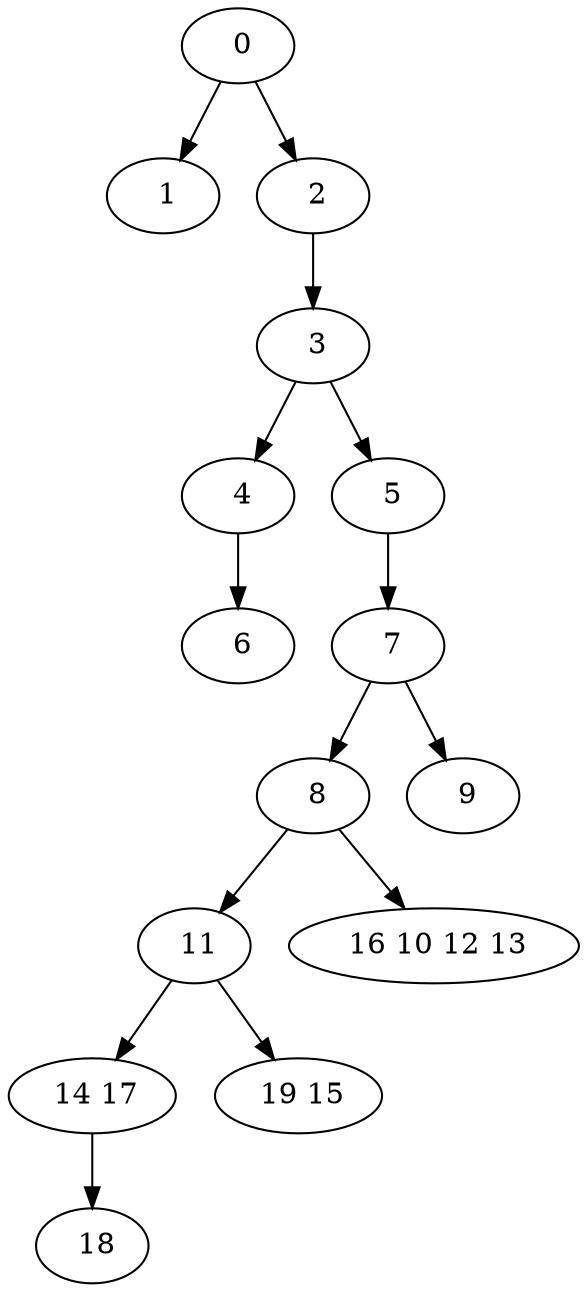 digraph mytree {
" 0" -> " 1";
" 0" -> " 2";
" 1";
" 2" -> " 3";
" 3" -> " 4";
" 3" -> " 5";
" 6";
" 4" -> " 6";
" 5" -> " 7";
" 7" -> " 8";
" 7" -> " 9";
" 8" -> " 11";
" 8" -> " 16 10 12 13";
" 9";
" 11" -> " 14 17";
" 11" -> " 19 15";
" 16 10 12 13";
" 14 17" -> " 18";
" 19 15";
" 18";
}
